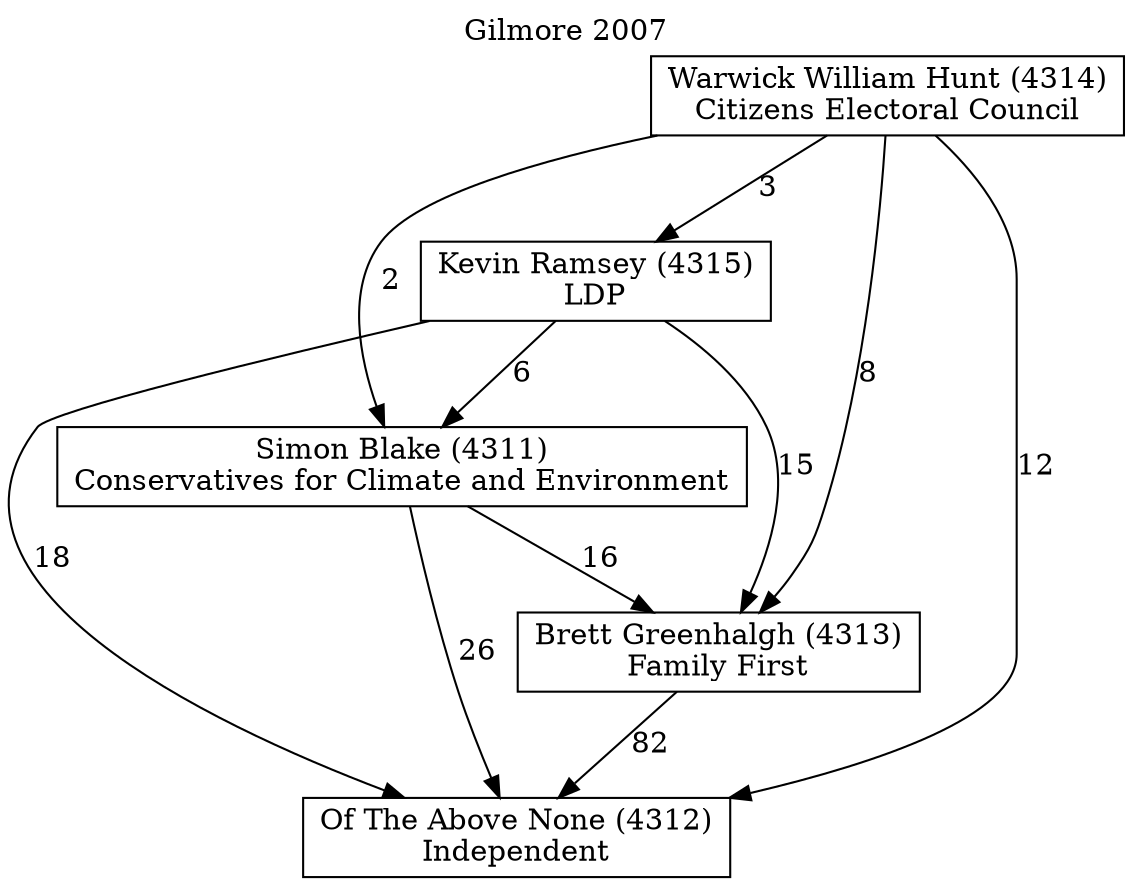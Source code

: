 // House preference flow
digraph "Of The Above None (4312)_Gilmore_2007" {
	graph [label="Gilmore 2007" labelloc=t mclimit=10]
	node [shape=box]
	"Brett Greenhalgh (4313)" [label="Brett Greenhalgh (4313)
Family First"]
	"Kevin Ramsey (4315)" [label="Kevin Ramsey (4315)
LDP"]
	"Of The Above None (4312)" [label="Of The Above None (4312)
Independent"]
	"Simon Blake (4311)" [label="Simon Blake (4311)
Conservatives for Climate and Environment"]
	"Warwick William Hunt (4314)" [label="Warwick William Hunt (4314)
Citizens Electoral Council"]
	"Brett Greenhalgh (4313)" -> "Of The Above None (4312)" [label=82]
	"Kevin Ramsey (4315)" -> "Brett Greenhalgh (4313)" [label=15]
	"Kevin Ramsey (4315)" -> "Of The Above None (4312)" [label=18]
	"Kevin Ramsey (4315)" -> "Simon Blake (4311)" [label=6]
	"Simon Blake (4311)" -> "Brett Greenhalgh (4313)" [label=16]
	"Simon Blake (4311)" -> "Of The Above None (4312)" [label=26]
	"Warwick William Hunt (4314)" -> "Brett Greenhalgh (4313)" [label=8]
	"Warwick William Hunt (4314)" -> "Kevin Ramsey (4315)" [label=3]
	"Warwick William Hunt (4314)" -> "Of The Above None (4312)" [label=12]
	"Warwick William Hunt (4314)" -> "Simon Blake (4311)" [label=2]
}
